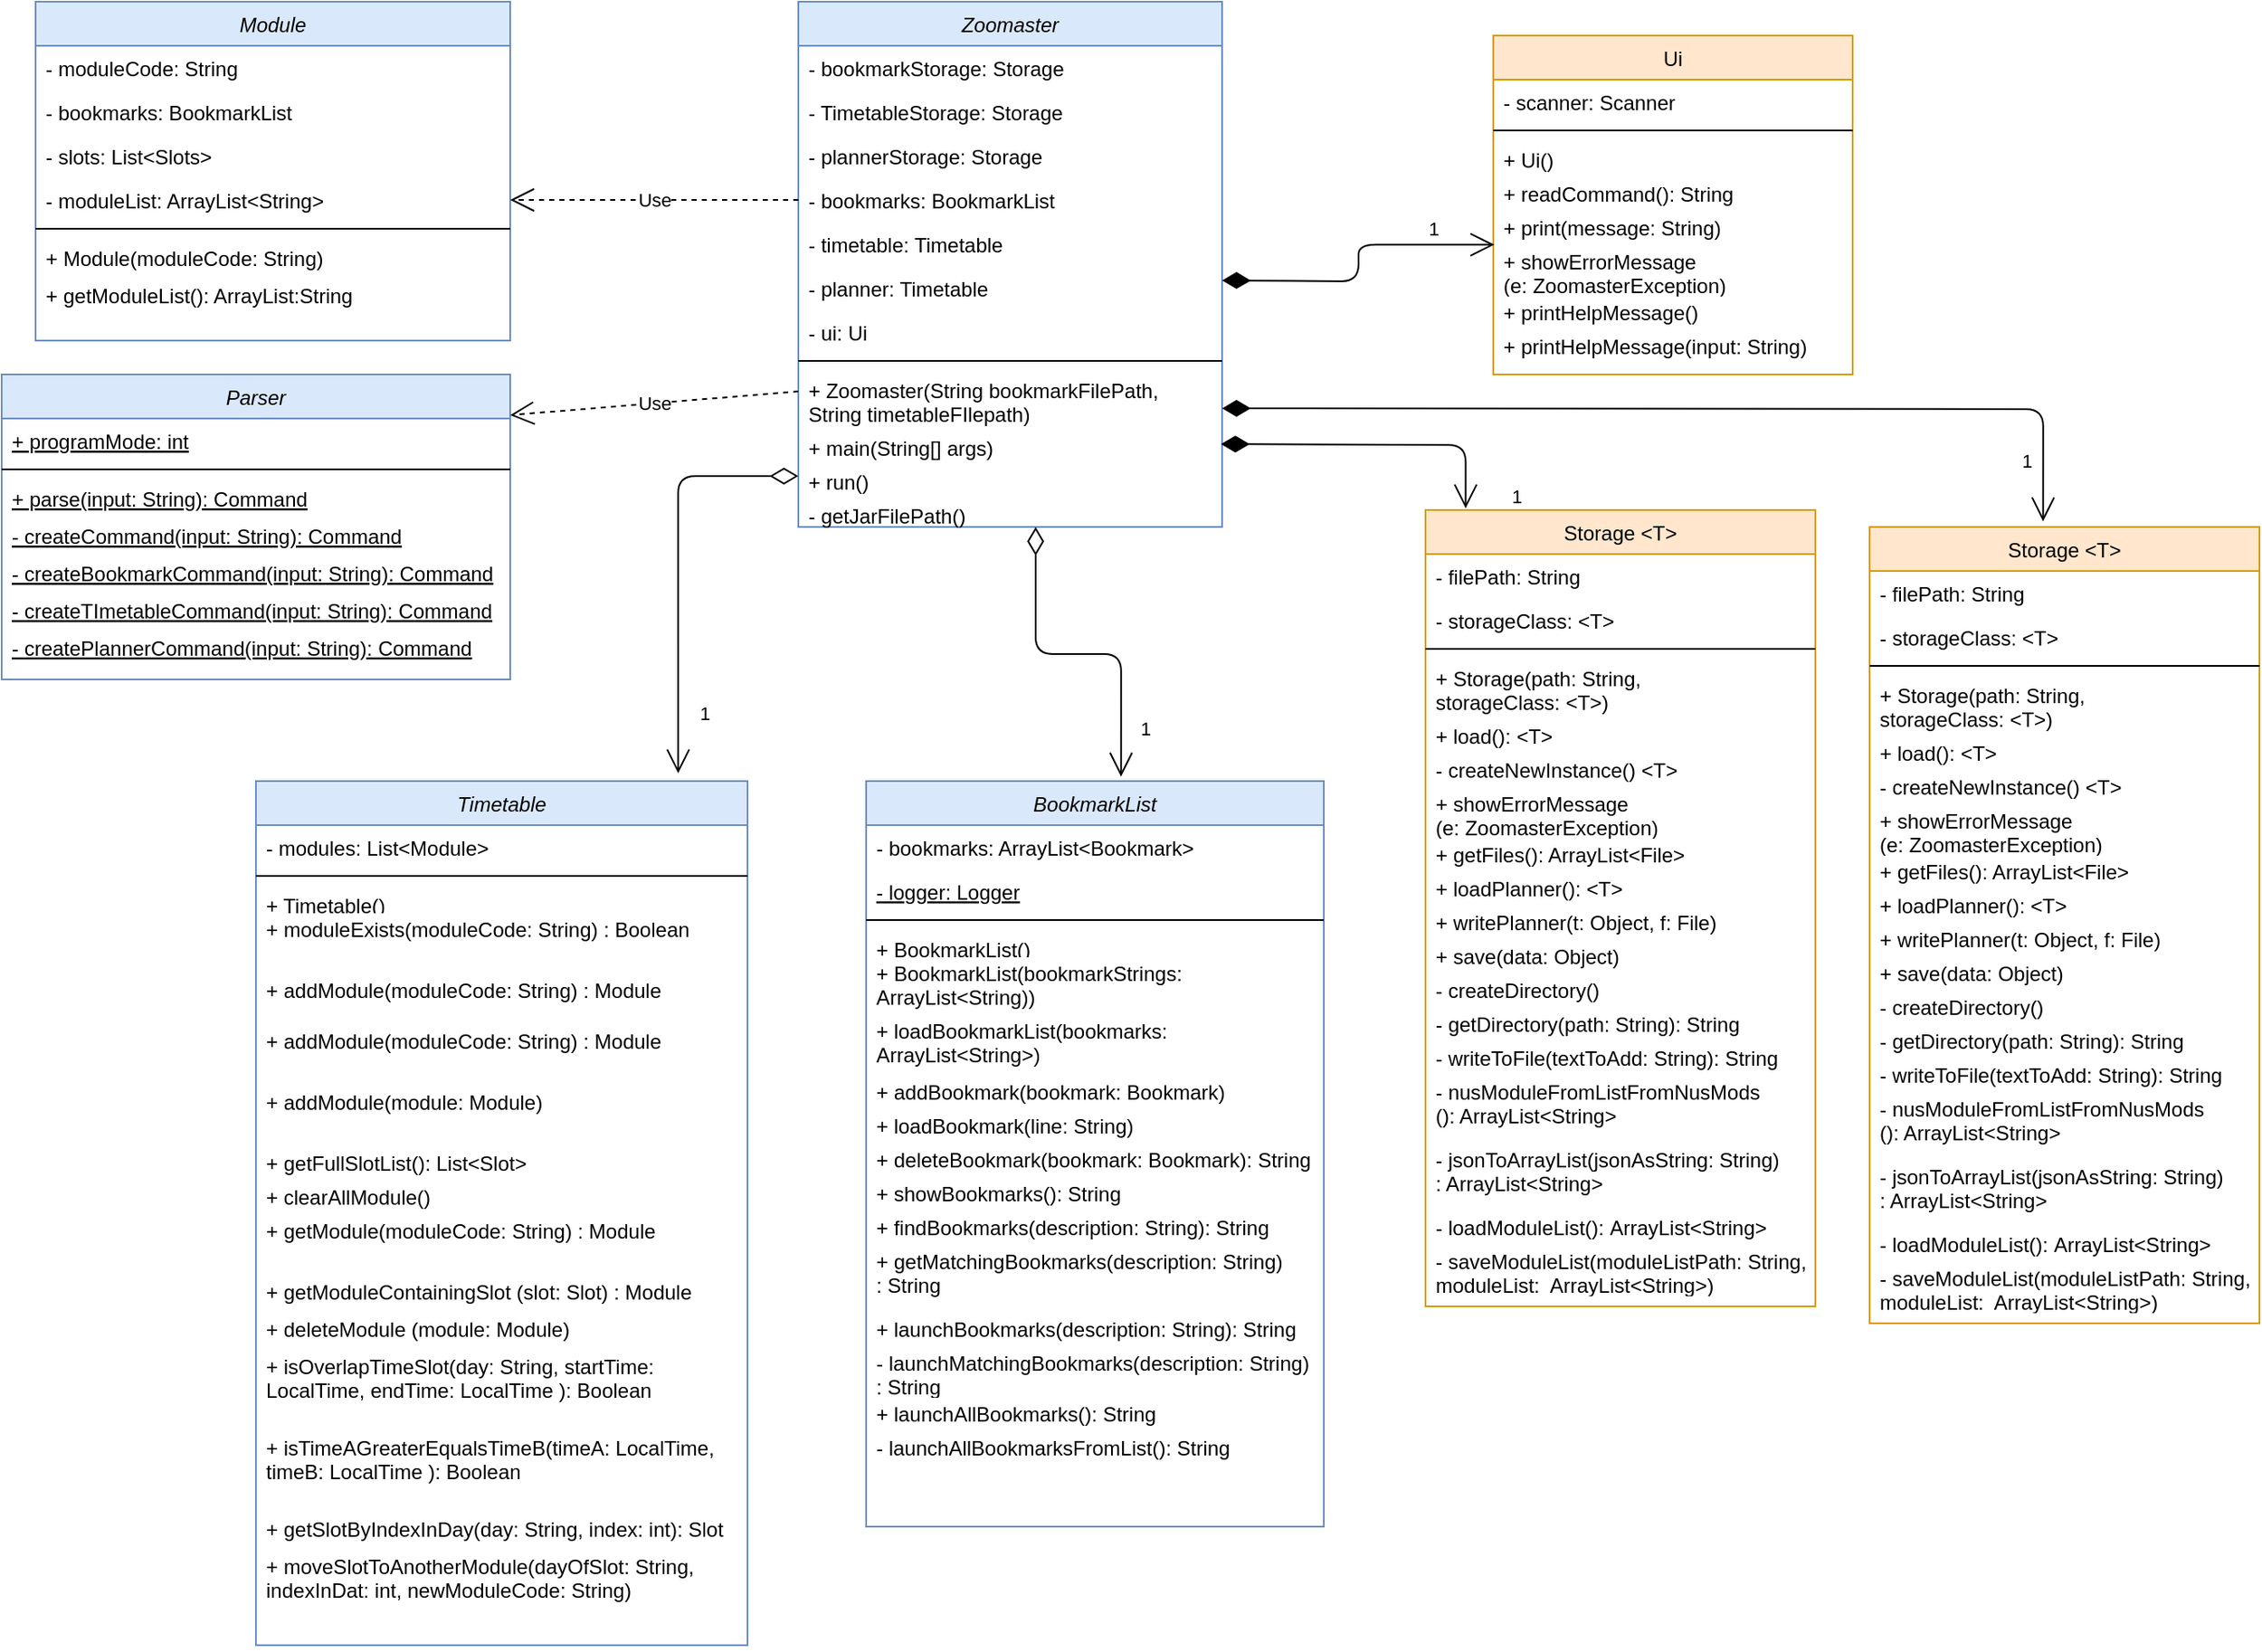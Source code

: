 <mxfile version="13.8.3" type="github">
  <diagram id="C5RBs43oDa-KdzZeNtuy" name="Page-1">
    <mxGraphModel dx="2581" dy="1536" grid="1" gridSize="10" guides="1" tooltips="1" connect="1" arrows="1" fold="1" page="1" pageScale="1" pageWidth="827" pageHeight="1169" math="0" shadow="0">
      <root>
        <mxCell id="WIyWlLk6GJQsqaUBKTNV-0" />
        <mxCell id="WIyWlLk6GJQsqaUBKTNV-1" parent="WIyWlLk6GJQsqaUBKTNV-0" />
        <mxCell id="zkfFHV4jXpPFQw0GAbJ--0" value="Zoomaster" style="swimlane;fontStyle=2;align=center;verticalAlign=top;childLayout=stackLayout;horizontal=1;startSize=26;horizontalStack=0;resizeParent=1;resizeLast=0;collapsible=1;marginBottom=0;rounded=0;shadow=0;strokeWidth=1;fillColor=#dae8fc;strokeColor=#6c8ebf;" parent="WIyWlLk6GJQsqaUBKTNV-1" vertex="1">
          <mxGeometry x="100" y="80" width="250" height="310" as="geometry">
            <mxRectangle x="230" y="140" width="160" height="26" as="alternateBounds" />
          </mxGeometry>
        </mxCell>
        <mxCell id="zkfFHV4jXpPFQw0GAbJ--1" value="- bookmarkStorage: Storage" style="text;align=left;verticalAlign=top;spacingLeft=4;spacingRight=4;overflow=hidden;rotatable=0;points=[[0,0.5],[1,0.5]];portConstraint=eastwest;" parent="zkfFHV4jXpPFQw0GAbJ--0" vertex="1">
          <mxGeometry y="26" width="250" height="26" as="geometry" />
        </mxCell>
        <mxCell id="zkfFHV4jXpPFQw0GAbJ--2" value="- TimetableStorage: Storage" style="text;align=left;verticalAlign=top;spacingLeft=4;spacingRight=4;overflow=hidden;rotatable=0;points=[[0,0.5],[1,0.5]];portConstraint=eastwest;rounded=0;shadow=0;html=0;" parent="zkfFHV4jXpPFQw0GAbJ--0" vertex="1">
          <mxGeometry y="52" width="250" height="26" as="geometry" />
        </mxCell>
        <mxCell id="xP8jKpBeJA_gzd6FkXw8-4" value="- plannerStorage: Storage" style="text;align=left;verticalAlign=top;spacingLeft=4;spacingRight=4;overflow=hidden;rotatable=0;points=[[0,0.5],[1,0.5]];portConstraint=eastwest;rounded=0;shadow=0;html=0;" vertex="1" parent="zkfFHV4jXpPFQw0GAbJ--0">
          <mxGeometry y="78" width="250" height="26" as="geometry" />
        </mxCell>
        <mxCell id="zkfFHV4jXpPFQw0GAbJ--3" value="- bookmarks: BookmarkList" style="text;align=left;verticalAlign=top;spacingLeft=4;spacingRight=4;overflow=hidden;rotatable=0;points=[[0,0.5],[1,0.5]];portConstraint=eastwest;rounded=0;shadow=0;html=0;" parent="zkfFHV4jXpPFQw0GAbJ--0" vertex="1">
          <mxGeometry y="104" width="250" height="26" as="geometry" />
        </mxCell>
        <mxCell id="xP8jKpBeJA_gzd6FkXw8-2" value="- timetable: Timetable" style="text;align=left;verticalAlign=top;spacingLeft=4;spacingRight=4;overflow=hidden;rotatable=0;points=[[0,0.5],[1,0.5]];portConstraint=eastwest;rounded=0;shadow=0;html=0;" vertex="1" parent="zkfFHV4jXpPFQw0GAbJ--0">
          <mxGeometry y="130" width="250" height="26" as="geometry" />
        </mxCell>
        <mxCell id="xP8jKpBeJA_gzd6FkXw8-3" value="- planner: Timetable" style="text;align=left;verticalAlign=top;spacingLeft=4;spacingRight=4;overflow=hidden;rotatable=0;points=[[0,0.5],[1,0.5]];portConstraint=eastwest;rounded=0;shadow=0;html=0;" vertex="1" parent="zkfFHV4jXpPFQw0GAbJ--0">
          <mxGeometry y="156" width="250" height="26" as="geometry" />
        </mxCell>
        <mxCell id="xP8jKpBeJA_gzd6FkXw8-5" value="- ui: Ui" style="text;align=left;verticalAlign=top;spacingLeft=4;spacingRight=4;overflow=hidden;rotatable=0;points=[[0,0.5],[1,0.5]];portConstraint=eastwest;rounded=0;shadow=0;html=0;" vertex="1" parent="zkfFHV4jXpPFQw0GAbJ--0">
          <mxGeometry y="182" width="250" height="26" as="geometry" />
        </mxCell>
        <mxCell id="zkfFHV4jXpPFQw0GAbJ--4" value="" style="line;html=1;strokeWidth=1;align=left;verticalAlign=middle;spacingTop=-1;spacingLeft=3;spacingRight=3;rotatable=0;labelPosition=right;points=[];portConstraint=eastwest;" parent="zkfFHV4jXpPFQw0GAbJ--0" vertex="1">
          <mxGeometry y="208" width="250" height="8" as="geometry" />
        </mxCell>
        <mxCell id="zkfFHV4jXpPFQw0GAbJ--5" value="+ Zoomaster(String bookmarkFilePath, &#xa;String timetableFIlepath)" style="text;align=left;verticalAlign=top;spacingLeft=4;spacingRight=4;overflow=hidden;rotatable=0;points=[[0,0.5],[1,0.5]];portConstraint=eastwest;" parent="zkfFHV4jXpPFQw0GAbJ--0" vertex="1">
          <mxGeometry y="216" width="250" height="34" as="geometry" />
        </mxCell>
        <mxCell id="xP8jKpBeJA_gzd6FkXw8-8" value="+ main(String[] args)" style="text;align=left;verticalAlign=top;spacingLeft=4;spacingRight=4;overflow=hidden;rotatable=0;points=[[0,0.5],[1,0.5]];portConstraint=eastwest;" vertex="1" parent="zkfFHV4jXpPFQw0GAbJ--0">
          <mxGeometry y="250" width="250" height="20" as="geometry" />
        </mxCell>
        <mxCell id="xP8jKpBeJA_gzd6FkXw8-7" value="+ run()" style="text;align=left;verticalAlign=top;spacingLeft=4;spacingRight=4;overflow=hidden;rotatable=0;points=[[0,0.5],[1,0.5]];portConstraint=eastwest;" vertex="1" parent="zkfFHV4jXpPFQw0GAbJ--0">
          <mxGeometry y="270" width="250" height="20" as="geometry" />
        </mxCell>
        <mxCell id="xP8jKpBeJA_gzd6FkXw8-9" value="- getJarFilePath()" style="text;align=left;verticalAlign=top;spacingLeft=4;spacingRight=4;overflow=hidden;rotatable=0;points=[[0,0.5],[1,0.5]];portConstraint=eastwest;" vertex="1" parent="zkfFHV4jXpPFQw0GAbJ--0">
          <mxGeometry y="290" width="250" height="20" as="geometry" />
        </mxCell>
        <mxCell id="zkfFHV4jXpPFQw0GAbJ--17" value="Ui" style="swimlane;fontStyle=0;align=center;verticalAlign=top;childLayout=stackLayout;horizontal=1;startSize=26;horizontalStack=0;resizeParent=1;resizeLast=0;collapsible=1;marginBottom=0;rounded=0;shadow=0;strokeWidth=1;fillColor=#ffe6cc;strokeColor=#d79b00;" parent="WIyWlLk6GJQsqaUBKTNV-1" vertex="1">
          <mxGeometry x="510" y="100" width="212" height="200" as="geometry">
            <mxRectangle x="550" y="140" width="160" height="26" as="alternateBounds" />
          </mxGeometry>
        </mxCell>
        <mxCell id="xP8jKpBeJA_gzd6FkXw8-10" value="- scanner: Scanner" style="text;align=left;verticalAlign=top;spacingLeft=4;spacingRight=4;overflow=hidden;rotatable=0;points=[[0,0.5],[1,0.5]];portConstraint=eastwest;rounded=0;shadow=0;html=0;" vertex="1" parent="zkfFHV4jXpPFQw0GAbJ--17">
          <mxGeometry y="26" width="212" height="26" as="geometry" />
        </mxCell>
        <mxCell id="zkfFHV4jXpPFQw0GAbJ--23" value="" style="line;html=1;strokeWidth=1;align=left;verticalAlign=middle;spacingTop=-1;spacingLeft=3;spacingRight=3;rotatable=0;labelPosition=right;points=[];portConstraint=eastwest;" parent="zkfFHV4jXpPFQw0GAbJ--17" vertex="1">
          <mxGeometry y="52" width="212" height="8" as="geometry" />
        </mxCell>
        <mxCell id="xP8jKpBeJA_gzd6FkXw8-11" value="+ Ui()" style="text;align=left;verticalAlign=top;spacingLeft=4;spacingRight=4;overflow=hidden;rotatable=0;points=[[0,0.5],[1,0.5]];portConstraint=eastwest;" vertex="1" parent="zkfFHV4jXpPFQw0GAbJ--17">
          <mxGeometry y="60" width="212" height="20" as="geometry" />
        </mxCell>
        <mxCell id="xP8jKpBeJA_gzd6FkXw8-12" value="+ readCommand(): String" style="text;align=left;verticalAlign=top;spacingLeft=4;spacingRight=4;overflow=hidden;rotatable=0;points=[[0,0.5],[1,0.5]];portConstraint=eastwest;" vertex="1" parent="zkfFHV4jXpPFQw0GAbJ--17">
          <mxGeometry y="80" width="212" height="20" as="geometry" />
        </mxCell>
        <mxCell id="xP8jKpBeJA_gzd6FkXw8-13" value="+ print(message: String)" style="text;align=left;verticalAlign=top;spacingLeft=4;spacingRight=4;overflow=hidden;rotatable=0;points=[[0,0.5],[1,0.5]];portConstraint=eastwest;" vertex="1" parent="zkfFHV4jXpPFQw0GAbJ--17">
          <mxGeometry y="100" width="212" height="20" as="geometry" />
        </mxCell>
        <mxCell id="xP8jKpBeJA_gzd6FkXw8-14" value="+ showErrorMessage&#xa;(e: ZoomasterException)" style="text;align=left;verticalAlign=top;spacingLeft=4;spacingRight=4;overflow=hidden;rotatable=0;points=[[0,0.5],[1,0.5]];portConstraint=eastwest;" vertex="1" parent="zkfFHV4jXpPFQw0GAbJ--17">
          <mxGeometry y="120" width="212" height="30" as="geometry" />
        </mxCell>
        <mxCell id="xP8jKpBeJA_gzd6FkXw8-17" value="+ printHelpMessage()" style="text;align=left;verticalAlign=top;spacingLeft=4;spacingRight=4;overflow=hidden;rotatable=0;points=[[0,0.5],[1,0.5]];portConstraint=eastwest;" vertex="1" parent="zkfFHV4jXpPFQw0GAbJ--17">
          <mxGeometry y="150" width="212" height="20" as="geometry" />
        </mxCell>
        <mxCell id="xP8jKpBeJA_gzd6FkXw8-16" value="+ printHelpMessage(input: String)" style="text;align=left;verticalAlign=top;spacingLeft=4;spacingRight=4;overflow=hidden;rotatable=0;points=[[0,0.5],[1,0.5]];portConstraint=eastwest;" vertex="1" parent="zkfFHV4jXpPFQw0GAbJ--17">
          <mxGeometry y="170" width="212" height="20" as="geometry" />
        </mxCell>
        <mxCell id="xP8jKpBeJA_gzd6FkXw8-18" value="1" style="endArrow=open;html=1;endSize=12;startArrow=diamondThin;startSize=14;startFill=1;edgeStyle=orthogonalEdgeStyle;align=left;verticalAlign=bottom;entryX=0.003;entryY=0.113;entryDx=0;entryDy=0;entryPerimeter=0;" edge="1" parent="WIyWlLk6GJQsqaUBKTNV-1" target="xP8jKpBeJA_gzd6FkXw8-14">
          <mxGeometry x="0.553" relative="1" as="geometry">
            <mxPoint x="350" y="244.5" as="sourcePoint" />
            <mxPoint x="510" y="244.5" as="targetPoint" />
            <mxPoint as="offset" />
          </mxGeometry>
        </mxCell>
        <mxCell id="xP8jKpBeJA_gzd6FkXw8-19" value="Storage &lt;T&gt;" style="swimlane;fontStyle=0;align=center;verticalAlign=top;childLayout=stackLayout;horizontal=1;startSize=26;horizontalStack=0;resizeParent=1;resizeLast=0;collapsible=1;marginBottom=0;rounded=0;shadow=0;strokeWidth=1;fillColor=#ffe6cc;strokeColor=#d79b00;" vertex="1" parent="WIyWlLk6GJQsqaUBKTNV-1">
          <mxGeometry x="470" y="380" width="230" height="470" as="geometry">
            <mxRectangle x="550" y="140" width="160" height="26" as="alternateBounds" />
          </mxGeometry>
        </mxCell>
        <mxCell id="xP8jKpBeJA_gzd6FkXw8-20" value="- filePath: String&#xa;" style="text;align=left;verticalAlign=top;spacingLeft=4;spacingRight=4;overflow=hidden;rotatable=0;points=[[0,0.5],[1,0.5]];portConstraint=eastwest;rounded=0;shadow=0;html=0;" vertex="1" parent="xP8jKpBeJA_gzd6FkXw8-19">
          <mxGeometry y="26" width="230" height="26" as="geometry" />
        </mxCell>
        <mxCell id="xP8jKpBeJA_gzd6FkXw8-29" value="- storageClass: &lt;T&gt;&#xa;" style="text;align=left;verticalAlign=top;spacingLeft=4;spacingRight=4;overflow=hidden;rotatable=0;points=[[0,0.5],[1,0.5]];portConstraint=eastwest;rounded=0;shadow=0;html=0;" vertex="1" parent="xP8jKpBeJA_gzd6FkXw8-19">
          <mxGeometry y="52" width="230" height="26" as="geometry" />
        </mxCell>
        <mxCell id="xP8jKpBeJA_gzd6FkXw8-21" value="" style="line;html=1;strokeWidth=1;align=left;verticalAlign=middle;spacingTop=-1;spacingLeft=3;spacingRight=3;rotatable=0;labelPosition=right;points=[];portConstraint=eastwest;" vertex="1" parent="xP8jKpBeJA_gzd6FkXw8-19">
          <mxGeometry y="78" width="230" height="8" as="geometry" />
        </mxCell>
        <mxCell id="xP8jKpBeJA_gzd6FkXw8-22" value="+ Storage(path: String, &#xa;storageClass: &lt;T&gt;)" style="text;align=left;verticalAlign=top;spacingLeft=4;spacingRight=4;overflow=hidden;rotatable=0;points=[[0,0.5],[1,0.5]];portConstraint=eastwest;" vertex="1" parent="xP8jKpBeJA_gzd6FkXw8-19">
          <mxGeometry y="86" width="230" height="34" as="geometry" />
        </mxCell>
        <mxCell id="xP8jKpBeJA_gzd6FkXw8-23" value="+ load(): &lt;T&gt;" style="text;align=left;verticalAlign=top;spacingLeft=4;spacingRight=4;overflow=hidden;rotatable=0;points=[[0,0.5],[1,0.5]];portConstraint=eastwest;" vertex="1" parent="xP8jKpBeJA_gzd6FkXw8-19">
          <mxGeometry y="120" width="230" height="20" as="geometry" />
        </mxCell>
        <mxCell id="xP8jKpBeJA_gzd6FkXw8-24" value="- createNewInstance() &lt;T&gt;" style="text;align=left;verticalAlign=top;spacingLeft=4;spacingRight=4;overflow=hidden;rotatable=0;points=[[0,0.5],[1,0.5]];portConstraint=eastwest;" vertex="1" parent="xP8jKpBeJA_gzd6FkXw8-19">
          <mxGeometry y="140" width="230" height="20" as="geometry" />
        </mxCell>
        <mxCell id="xP8jKpBeJA_gzd6FkXw8-25" value="+ showErrorMessage&#xa;(e: ZoomasterException)" style="text;align=left;verticalAlign=top;spacingLeft=4;spacingRight=4;overflow=hidden;rotatable=0;points=[[0,0.5],[1,0.5]];portConstraint=eastwest;" vertex="1" parent="xP8jKpBeJA_gzd6FkXw8-19">
          <mxGeometry y="160" width="230" height="30" as="geometry" />
        </mxCell>
        <mxCell id="xP8jKpBeJA_gzd6FkXw8-26" value="+ getFiles(): ArrayList&lt;File&gt;" style="text;align=left;verticalAlign=top;spacingLeft=4;spacingRight=4;overflow=hidden;rotatable=0;points=[[0,0.5],[1,0.5]];portConstraint=eastwest;" vertex="1" parent="xP8jKpBeJA_gzd6FkXw8-19">
          <mxGeometry y="190" width="230" height="20" as="geometry" />
        </mxCell>
        <mxCell id="xP8jKpBeJA_gzd6FkXw8-32" value="+ loadPlanner(): &lt;T&gt;" style="text;align=left;verticalAlign=top;spacingLeft=4;spacingRight=4;overflow=hidden;rotatable=0;points=[[0,0.5],[1,0.5]];portConstraint=eastwest;" vertex="1" parent="xP8jKpBeJA_gzd6FkXw8-19">
          <mxGeometry y="210" width="230" height="20" as="geometry" />
        </mxCell>
        <mxCell id="xP8jKpBeJA_gzd6FkXw8-33" value="+ writePlanner(t: Object, f: File)" style="text;align=left;verticalAlign=top;spacingLeft=4;spacingRight=4;overflow=hidden;rotatable=0;points=[[0,0.5],[1,0.5]];portConstraint=eastwest;" vertex="1" parent="xP8jKpBeJA_gzd6FkXw8-19">
          <mxGeometry y="230" width="230" height="20" as="geometry" />
        </mxCell>
        <mxCell id="xP8jKpBeJA_gzd6FkXw8-27" value="+ save(data: Object)" style="text;align=left;verticalAlign=top;spacingLeft=4;spacingRight=4;overflow=hidden;rotatable=0;points=[[0,0.5],[1,0.5]];portConstraint=eastwest;" vertex="1" parent="xP8jKpBeJA_gzd6FkXw8-19">
          <mxGeometry y="250" width="230" height="20" as="geometry" />
        </mxCell>
        <mxCell id="xP8jKpBeJA_gzd6FkXw8-34" value="- createDirectory()" style="text;align=left;verticalAlign=top;spacingLeft=4;spacingRight=4;overflow=hidden;rotatable=0;points=[[0,0.5],[1,0.5]];portConstraint=eastwest;" vertex="1" parent="xP8jKpBeJA_gzd6FkXw8-19">
          <mxGeometry y="270" width="230" height="20" as="geometry" />
        </mxCell>
        <mxCell id="xP8jKpBeJA_gzd6FkXw8-35" value="- getDirectory(path: String): String" style="text;align=left;verticalAlign=top;spacingLeft=4;spacingRight=4;overflow=hidden;rotatable=0;points=[[0,0.5],[1,0.5]];portConstraint=eastwest;" vertex="1" parent="xP8jKpBeJA_gzd6FkXw8-19">
          <mxGeometry y="290" width="230" height="20" as="geometry" />
        </mxCell>
        <mxCell id="xP8jKpBeJA_gzd6FkXw8-36" value="- writeToFile(textToAdd: String): String" style="text;align=left;verticalAlign=top;spacingLeft=4;spacingRight=4;overflow=hidden;rotatable=0;points=[[0,0.5],[1,0.5]];portConstraint=eastwest;" vertex="1" parent="xP8jKpBeJA_gzd6FkXw8-19">
          <mxGeometry y="310" width="230" height="20" as="geometry" />
        </mxCell>
        <mxCell id="xP8jKpBeJA_gzd6FkXw8-30" value="- nusModuleFromListFromNusMods&#xa;(): ArrayList&lt;String&gt;" style="text;align=left;verticalAlign=top;spacingLeft=4;spacingRight=4;overflow=hidden;rotatable=0;points=[[0,0.5],[1,0.5]];portConstraint=eastwest;" vertex="1" parent="xP8jKpBeJA_gzd6FkXw8-19">
          <mxGeometry y="330" width="230" height="40" as="geometry" />
        </mxCell>
        <mxCell id="xP8jKpBeJA_gzd6FkXw8-31" value="- jsonToArrayList(jsonAsString: String)&#xa;: ArrayList&lt;String&gt;" style="text;align=left;verticalAlign=top;spacingLeft=4;spacingRight=4;overflow=hidden;rotatable=0;points=[[0,0.5],[1,0.5]];portConstraint=eastwest;" vertex="1" parent="xP8jKpBeJA_gzd6FkXw8-19">
          <mxGeometry y="370" width="230" height="40" as="geometry" />
        </mxCell>
        <mxCell id="xP8jKpBeJA_gzd6FkXw8-37" value="- loadModuleList(): ArrayList&lt;String&gt;" style="text;align=left;verticalAlign=top;spacingLeft=4;spacingRight=4;overflow=hidden;rotatable=0;points=[[0,0.5],[1,0.5]];portConstraint=eastwest;" vertex="1" parent="xP8jKpBeJA_gzd6FkXw8-19">
          <mxGeometry y="410" width="230" height="20" as="geometry" />
        </mxCell>
        <mxCell id="xP8jKpBeJA_gzd6FkXw8-38" value="- saveModuleList(moduleListPath: String, &#xa;moduleList:  ArrayList&lt;String&gt;)" style="text;align=left;verticalAlign=top;spacingLeft=4;spacingRight=4;overflow=hidden;rotatable=0;points=[[0,0.5],[1,0.5]];portConstraint=eastwest;" vertex="1" parent="xP8jKpBeJA_gzd6FkXw8-19">
          <mxGeometry y="430" width="230" height="30" as="geometry" />
        </mxCell>
        <mxCell id="xP8jKpBeJA_gzd6FkXw8-39" value="BookmarkList" style="swimlane;fontStyle=2;align=center;verticalAlign=top;childLayout=stackLayout;horizontal=1;startSize=26;horizontalStack=0;resizeParent=1;resizeLast=0;collapsible=1;marginBottom=0;rounded=0;shadow=0;strokeWidth=1;fillColor=#dae8fc;strokeColor=#6c8ebf;" vertex="1" parent="WIyWlLk6GJQsqaUBKTNV-1">
          <mxGeometry x="140" y="540" width="270" height="440" as="geometry">
            <mxRectangle x="230" y="140" width="160" height="26" as="alternateBounds" />
          </mxGeometry>
        </mxCell>
        <mxCell id="xP8jKpBeJA_gzd6FkXw8-40" value="- bookmarks: ArrayList&lt;Bookmark&gt;" style="text;align=left;verticalAlign=top;spacingLeft=4;spacingRight=4;overflow=hidden;rotatable=0;points=[[0,0.5],[1,0.5]];portConstraint=eastwest;" vertex="1" parent="xP8jKpBeJA_gzd6FkXw8-39">
          <mxGeometry y="26" width="270" height="26" as="geometry" />
        </mxCell>
        <mxCell id="xP8jKpBeJA_gzd6FkXw8-41" value="- logger: Logger" style="text;align=left;verticalAlign=top;spacingLeft=4;spacingRight=4;overflow=hidden;rotatable=0;points=[[0,0.5],[1,0.5]];portConstraint=eastwest;rounded=0;shadow=0;html=0;fontStyle=4" vertex="1" parent="xP8jKpBeJA_gzd6FkXw8-39">
          <mxGeometry y="52" width="270" height="26" as="geometry" />
        </mxCell>
        <mxCell id="xP8jKpBeJA_gzd6FkXw8-47" value="" style="line;html=1;strokeWidth=1;align=left;verticalAlign=middle;spacingTop=-1;spacingLeft=3;spacingRight=3;rotatable=0;labelPosition=right;points=[];portConstraint=eastwest;" vertex="1" parent="xP8jKpBeJA_gzd6FkXw8-39">
          <mxGeometry y="78" width="270" height="8" as="geometry" />
        </mxCell>
        <mxCell id="xP8jKpBeJA_gzd6FkXw8-48" value="+ BookmarkList()" style="text;align=left;verticalAlign=top;spacingLeft=4;spacingRight=4;overflow=hidden;rotatable=0;points=[[0,0.5],[1,0.5]];portConstraint=eastwest;" vertex="1" parent="xP8jKpBeJA_gzd6FkXw8-39">
          <mxGeometry y="86" width="270" height="14" as="geometry" />
        </mxCell>
        <mxCell id="xP8jKpBeJA_gzd6FkXw8-52" value="+ BookmarkList(bookmarkStrings: &#xa;ArrayList&lt;String))" style="text;align=left;verticalAlign=top;spacingLeft=4;spacingRight=4;overflow=hidden;rotatable=0;points=[[0,0.5],[1,0.5]];portConstraint=eastwest;" vertex="1" parent="xP8jKpBeJA_gzd6FkXw8-39">
          <mxGeometry y="100" width="270" height="34" as="geometry" />
        </mxCell>
        <mxCell id="xP8jKpBeJA_gzd6FkXw8-49" value="+ loadBookmarkList(bookmarks: &#xa;ArrayList&lt;String&gt;)" style="text;align=left;verticalAlign=top;spacingLeft=4;spacingRight=4;overflow=hidden;rotatable=0;points=[[0,0.5],[1,0.5]];portConstraint=eastwest;" vertex="1" parent="xP8jKpBeJA_gzd6FkXw8-39">
          <mxGeometry y="134" width="270" height="36" as="geometry" />
        </mxCell>
        <mxCell id="xP8jKpBeJA_gzd6FkXw8-53" value="+ addBookmark(bookmark: Bookmark)" style="text;align=left;verticalAlign=top;spacingLeft=4;spacingRight=4;overflow=hidden;rotatable=0;points=[[0,0.5],[1,0.5]];portConstraint=eastwest;" vertex="1" parent="xP8jKpBeJA_gzd6FkXw8-39">
          <mxGeometry y="170" width="270" height="20" as="geometry" />
        </mxCell>
        <mxCell id="xP8jKpBeJA_gzd6FkXw8-54" value="+ loadBookmark(line: String)" style="text;align=left;verticalAlign=top;spacingLeft=4;spacingRight=4;overflow=hidden;rotatable=0;points=[[0,0.5],[1,0.5]];portConstraint=eastwest;" vertex="1" parent="xP8jKpBeJA_gzd6FkXw8-39">
          <mxGeometry y="190" width="270" height="20" as="geometry" />
        </mxCell>
        <mxCell id="xP8jKpBeJA_gzd6FkXw8-55" value="+ deleteBookmark(bookmark: Bookmark): String" style="text;align=left;verticalAlign=top;spacingLeft=4;spacingRight=4;overflow=hidden;rotatable=0;points=[[0,0.5],[1,0.5]];portConstraint=eastwest;" vertex="1" parent="xP8jKpBeJA_gzd6FkXw8-39">
          <mxGeometry y="210" width="270" height="20" as="geometry" />
        </mxCell>
        <mxCell id="xP8jKpBeJA_gzd6FkXw8-56" value="+ showBookmarks(): String" style="text;align=left;verticalAlign=top;spacingLeft=4;spacingRight=4;overflow=hidden;rotatable=0;points=[[0,0.5],[1,0.5]];portConstraint=eastwest;" vertex="1" parent="xP8jKpBeJA_gzd6FkXw8-39">
          <mxGeometry y="230" width="270" height="20" as="geometry" />
        </mxCell>
        <mxCell id="xP8jKpBeJA_gzd6FkXw8-57" value="+ findBookmarks(description: String): String" style="text;align=left;verticalAlign=top;spacingLeft=4;spacingRight=4;overflow=hidden;rotatable=0;points=[[0,0.5],[1,0.5]];portConstraint=eastwest;" vertex="1" parent="xP8jKpBeJA_gzd6FkXw8-39">
          <mxGeometry y="250" width="270" height="20" as="geometry" />
        </mxCell>
        <mxCell id="xP8jKpBeJA_gzd6FkXw8-58" value="+ getMatchingBookmarks(description: String)&#xa;: String" style="text;align=left;verticalAlign=top;spacingLeft=4;spacingRight=4;overflow=hidden;rotatable=0;points=[[0,0.5],[1,0.5]];portConstraint=eastwest;" vertex="1" parent="xP8jKpBeJA_gzd6FkXw8-39">
          <mxGeometry y="270" width="270" height="40" as="geometry" />
        </mxCell>
        <mxCell id="xP8jKpBeJA_gzd6FkXw8-60" value="+ launchBookmarks(description: String): String" style="text;align=left;verticalAlign=top;spacingLeft=4;spacingRight=4;overflow=hidden;rotatable=0;points=[[0,0.5],[1,0.5]];portConstraint=eastwest;" vertex="1" parent="xP8jKpBeJA_gzd6FkXw8-39">
          <mxGeometry y="310" width="270" height="20" as="geometry" />
        </mxCell>
        <mxCell id="xP8jKpBeJA_gzd6FkXw8-61" value="- launchMatchingBookmarks(description: String)&#xa;: String" style="text;align=left;verticalAlign=top;spacingLeft=4;spacingRight=4;overflow=hidden;rotatable=0;points=[[0,0.5],[1,0.5]];portConstraint=eastwest;" vertex="1" parent="xP8jKpBeJA_gzd6FkXw8-39">
          <mxGeometry y="330" width="270" height="30" as="geometry" />
        </mxCell>
        <mxCell id="xP8jKpBeJA_gzd6FkXw8-62" value="+ launchAllBookmarks(): String" style="text;align=left;verticalAlign=top;spacingLeft=4;spacingRight=4;overflow=hidden;rotatable=0;points=[[0,0.5],[1,0.5]];portConstraint=eastwest;" vertex="1" parent="xP8jKpBeJA_gzd6FkXw8-39">
          <mxGeometry y="360" width="270" height="20" as="geometry" />
        </mxCell>
        <mxCell id="xP8jKpBeJA_gzd6FkXw8-63" value="- launchAllBookmarksFromList(): String" style="text;align=left;verticalAlign=top;spacingLeft=4;spacingRight=4;overflow=hidden;rotatable=0;points=[[0,0.5],[1,0.5]];portConstraint=eastwest;" vertex="1" parent="xP8jKpBeJA_gzd6FkXw8-39">
          <mxGeometry y="380" width="270" height="20" as="geometry" />
        </mxCell>
        <mxCell id="xP8jKpBeJA_gzd6FkXw8-64" value="Timetable" style="swimlane;fontStyle=2;align=center;verticalAlign=top;childLayout=stackLayout;horizontal=1;startSize=26;horizontalStack=0;resizeParent=1;resizeLast=0;collapsible=1;marginBottom=0;rounded=0;shadow=0;strokeWidth=1;fillColor=#dae8fc;strokeColor=#6c8ebf;" vertex="1" parent="WIyWlLk6GJQsqaUBKTNV-1">
          <mxGeometry x="-220" y="540" width="290" height="510" as="geometry">
            <mxRectangle x="230" y="140" width="160" height="26" as="alternateBounds" />
          </mxGeometry>
        </mxCell>
        <mxCell id="xP8jKpBeJA_gzd6FkXw8-65" value="- modules: List&lt;Module&gt;" style="text;align=left;verticalAlign=top;spacingLeft=4;spacingRight=4;overflow=hidden;rotatable=0;points=[[0,0.5],[1,0.5]];portConstraint=eastwest;" vertex="1" parent="xP8jKpBeJA_gzd6FkXw8-64">
          <mxGeometry y="26" width="290" height="26" as="geometry" />
        </mxCell>
        <mxCell id="xP8jKpBeJA_gzd6FkXw8-67" value="" style="line;html=1;strokeWidth=1;align=left;verticalAlign=middle;spacingTop=-1;spacingLeft=3;spacingRight=3;rotatable=0;labelPosition=right;points=[];portConstraint=eastwest;" vertex="1" parent="xP8jKpBeJA_gzd6FkXw8-64">
          <mxGeometry y="52" width="290" height="8" as="geometry" />
        </mxCell>
        <mxCell id="xP8jKpBeJA_gzd6FkXw8-68" value="+ Timetable()" style="text;align=left;verticalAlign=top;spacingLeft=4;spacingRight=4;overflow=hidden;rotatable=0;points=[[0,0.5],[1,0.5]];portConstraint=eastwest;" vertex="1" parent="xP8jKpBeJA_gzd6FkXw8-64">
          <mxGeometry y="60" width="290" height="14" as="geometry" />
        </mxCell>
        <mxCell id="xP8jKpBeJA_gzd6FkXw8-69" value="+ moduleExists(moduleCode: String) : Boolean" style="text;align=left;verticalAlign=top;spacingLeft=4;spacingRight=4;overflow=hidden;rotatable=0;points=[[0,0.5],[1,0.5]];portConstraint=eastwest;" vertex="1" parent="xP8jKpBeJA_gzd6FkXw8-64">
          <mxGeometry y="74" width="290" height="36" as="geometry" />
        </mxCell>
        <mxCell id="xP8jKpBeJA_gzd6FkXw8-70" value="+ addModule(moduleCode: String) : Module" style="text;align=left;verticalAlign=top;spacingLeft=4;spacingRight=4;overflow=hidden;rotatable=0;points=[[0,0.5],[1,0.5]];portConstraint=eastwest;" vertex="1" parent="xP8jKpBeJA_gzd6FkXw8-64">
          <mxGeometry y="110" width="290" height="30" as="geometry" />
        </mxCell>
        <mxCell id="xP8jKpBeJA_gzd6FkXw8-81" value="+ addModule(moduleCode: String) : Module" style="text;align=left;verticalAlign=top;spacingLeft=4;spacingRight=4;overflow=hidden;rotatable=0;points=[[0,0.5],[1,0.5]];portConstraint=eastwest;" vertex="1" parent="xP8jKpBeJA_gzd6FkXw8-64">
          <mxGeometry y="140" width="290" height="36" as="geometry" />
        </mxCell>
        <mxCell id="xP8jKpBeJA_gzd6FkXw8-82" value="+ addModule(module: Module)" style="text;align=left;verticalAlign=top;spacingLeft=4;spacingRight=4;overflow=hidden;rotatable=0;points=[[0,0.5],[1,0.5]];portConstraint=eastwest;" vertex="1" parent="xP8jKpBeJA_gzd6FkXw8-64">
          <mxGeometry y="176" width="290" height="36" as="geometry" />
        </mxCell>
        <mxCell id="xP8jKpBeJA_gzd6FkXw8-71" value="+ getFullSlotList(): List&lt;Slot&gt;" style="text;align=left;verticalAlign=top;spacingLeft=4;spacingRight=4;overflow=hidden;rotatable=0;points=[[0,0.5],[1,0.5]];portConstraint=eastwest;" vertex="1" parent="xP8jKpBeJA_gzd6FkXw8-64">
          <mxGeometry y="212" width="290" height="20" as="geometry" />
        </mxCell>
        <mxCell id="xP8jKpBeJA_gzd6FkXw8-83" value="+ clearAllModule()" style="text;align=left;verticalAlign=top;spacingLeft=4;spacingRight=4;overflow=hidden;rotatable=0;points=[[0,0.5],[1,0.5]];portConstraint=eastwest;" vertex="1" parent="xP8jKpBeJA_gzd6FkXw8-64">
          <mxGeometry y="232" width="290" height="20" as="geometry" />
        </mxCell>
        <mxCell id="xP8jKpBeJA_gzd6FkXw8-84" value="+ getModule(moduleCode: String) : Module" style="text;align=left;verticalAlign=top;spacingLeft=4;spacingRight=4;overflow=hidden;rotatable=0;points=[[0,0.5],[1,0.5]];portConstraint=eastwest;" vertex="1" parent="xP8jKpBeJA_gzd6FkXw8-64">
          <mxGeometry y="252" width="290" height="36" as="geometry" />
        </mxCell>
        <mxCell id="xP8jKpBeJA_gzd6FkXw8-85" value="+ getModuleContainingSlot (slot: Slot) : Module" style="text;align=left;verticalAlign=top;spacingLeft=4;spacingRight=4;overflow=hidden;rotatable=0;points=[[0,0.5],[1,0.5]];portConstraint=eastwest;" vertex="1" parent="xP8jKpBeJA_gzd6FkXw8-64">
          <mxGeometry y="288" width="290" height="22" as="geometry" />
        </mxCell>
        <mxCell id="xP8jKpBeJA_gzd6FkXw8-86" value="+ deleteModule (module: Module)" style="text;align=left;verticalAlign=top;spacingLeft=4;spacingRight=4;overflow=hidden;rotatable=0;points=[[0,0.5],[1,0.5]];portConstraint=eastwest;" vertex="1" parent="xP8jKpBeJA_gzd6FkXw8-64">
          <mxGeometry y="310" width="290" height="22" as="geometry" />
        </mxCell>
        <mxCell id="xP8jKpBeJA_gzd6FkXw8-73" value="+ isOverlapTimeSlot(day: String, startTime:&#xa;LocalTime, endTime: LocalTime ): Boolean" style="text;align=left;verticalAlign=top;spacingLeft=4;spacingRight=4;overflow=hidden;rotatable=0;points=[[0,0.5],[1,0.5]];portConstraint=eastwest;" vertex="1" parent="xP8jKpBeJA_gzd6FkXw8-64">
          <mxGeometry y="332" width="290" height="48" as="geometry" />
        </mxCell>
        <mxCell id="xP8jKpBeJA_gzd6FkXw8-87" value="+ isTimeAGreaterEqualsTimeB(timeA: LocalTime, &#xa;timeB: LocalTime ): Boolean" style="text;align=left;verticalAlign=top;spacingLeft=4;spacingRight=4;overflow=hidden;rotatable=0;points=[[0,0.5],[1,0.5]];portConstraint=eastwest;" vertex="1" parent="xP8jKpBeJA_gzd6FkXw8-64">
          <mxGeometry y="380" width="290" height="48" as="geometry" />
        </mxCell>
        <mxCell id="xP8jKpBeJA_gzd6FkXw8-74" value="+ getSlotByIndexInDay(day: String, index: int): Slot" style="text;align=left;verticalAlign=top;spacingLeft=4;spacingRight=4;overflow=hidden;rotatable=0;points=[[0,0.5],[1,0.5]];portConstraint=eastwest;" vertex="1" parent="xP8jKpBeJA_gzd6FkXw8-64">
          <mxGeometry y="428" width="290" height="22" as="geometry" />
        </mxCell>
        <mxCell id="xP8jKpBeJA_gzd6FkXw8-88" value="+ moveSlotToAnotherModule(dayOfSlot: String, &#xa;indexInDat: int, newModuleCode: String)" style="text;align=left;verticalAlign=top;spacingLeft=4;spacingRight=4;overflow=hidden;rotatable=0;points=[[0,0.5],[1,0.5]];portConstraint=eastwest;" vertex="1" parent="xP8jKpBeJA_gzd6FkXw8-64">
          <mxGeometry y="450" width="290" height="60" as="geometry" />
        </mxCell>
        <mxCell id="xP8jKpBeJA_gzd6FkXw8-89" value="Module" style="swimlane;fontStyle=2;align=center;verticalAlign=top;childLayout=stackLayout;horizontal=1;startSize=26;horizontalStack=0;resizeParent=1;resizeLast=0;collapsible=1;marginBottom=0;rounded=0;shadow=0;strokeWidth=1;fillColor=#dae8fc;strokeColor=#6c8ebf;" vertex="1" parent="WIyWlLk6GJQsqaUBKTNV-1">
          <mxGeometry x="-350" y="80" width="280" height="200" as="geometry">
            <mxRectangle x="230" y="140" width="160" height="26" as="alternateBounds" />
          </mxGeometry>
        </mxCell>
        <mxCell id="xP8jKpBeJA_gzd6FkXw8-90" value="- moduleCode: String" style="text;align=left;verticalAlign=top;spacingLeft=4;spacingRight=4;overflow=hidden;rotatable=0;points=[[0,0.5],[1,0.5]];portConstraint=eastwest;" vertex="1" parent="xP8jKpBeJA_gzd6FkXw8-89">
          <mxGeometry y="26" width="280" height="26" as="geometry" />
        </mxCell>
        <mxCell id="xP8jKpBeJA_gzd6FkXw8-106" value="- bookmarks: BookmarkList" style="text;align=left;verticalAlign=top;spacingLeft=4;spacingRight=4;overflow=hidden;rotatable=0;points=[[0,0.5],[1,0.5]];portConstraint=eastwest;" vertex="1" parent="xP8jKpBeJA_gzd6FkXw8-89">
          <mxGeometry y="52" width="280" height="26" as="geometry" />
        </mxCell>
        <mxCell id="xP8jKpBeJA_gzd6FkXw8-108" value="- slots: List&lt;Slots&gt;" style="text;align=left;verticalAlign=top;spacingLeft=4;spacingRight=4;overflow=hidden;rotatable=0;points=[[0,0.5],[1,0.5]];portConstraint=eastwest;" vertex="1" parent="xP8jKpBeJA_gzd6FkXw8-89">
          <mxGeometry y="78" width="280" height="26" as="geometry" />
        </mxCell>
        <mxCell id="xP8jKpBeJA_gzd6FkXw8-107" value="- moduleList: ArrayList&lt;String&gt;" style="text;align=left;verticalAlign=top;spacingLeft=4;spacingRight=4;overflow=hidden;rotatable=0;points=[[0,0.5],[1,0.5]];portConstraint=eastwest;" vertex="1" parent="xP8jKpBeJA_gzd6FkXw8-89">
          <mxGeometry y="104" width="280" height="26" as="geometry" />
        </mxCell>
        <mxCell id="xP8jKpBeJA_gzd6FkXw8-91" value="" style="line;html=1;strokeWidth=1;align=left;verticalAlign=middle;spacingTop=-1;spacingLeft=3;spacingRight=3;rotatable=0;labelPosition=right;points=[];portConstraint=eastwest;" vertex="1" parent="xP8jKpBeJA_gzd6FkXw8-89">
          <mxGeometry y="130" width="280" height="8" as="geometry" />
        </mxCell>
        <mxCell id="xP8jKpBeJA_gzd6FkXw8-92" value="+ Module(moduleCode: String)" style="text;align=left;verticalAlign=top;spacingLeft=4;spacingRight=4;overflow=hidden;rotatable=0;points=[[0,0.5],[1,0.5]];portConstraint=eastwest;" vertex="1" parent="xP8jKpBeJA_gzd6FkXw8-89">
          <mxGeometry y="138" width="280" height="22" as="geometry" />
        </mxCell>
        <mxCell id="xP8jKpBeJA_gzd6FkXw8-109" value="+ getModuleList(): ArrayList:String" style="text;align=left;verticalAlign=top;spacingLeft=4;spacingRight=4;overflow=hidden;rotatable=0;points=[[0,0.5],[1,0.5]];portConstraint=eastwest;" vertex="1" parent="xP8jKpBeJA_gzd6FkXw8-89">
          <mxGeometry y="160" width="280" height="22" as="geometry" />
        </mxCell>
        <mxCell id="xP8jKpBeJA_gzd6FkXw8-110" value="Parser" style="swimlane;fontStyle=2;align=center;verticalAlign=top;childLayout=stackLayout;horizontal=1;startSize=26;horizontalStack=0;resizeParent=1;resizeLast=0;collapsible=1;marginBottom=0;rounded=0;shadow=0;strokeWidth=1;fillColor=#dae8fc;strokeColor=#6c8ebf;" vertex="1" parent="WIyWlLk6GJQsqaUBKTNV-1">
          <mxGeometry x="-370" y="300" width="300" height="180" as="geometry">
            <mxRectangle x="230" y="140" width="160" height="26" as="alternateBounds" />
          </mxGeometry>
        </mxCell>
        <mxCell id="xP8jKpBeJA_gzd6FkXw8-111" value="+ programMode: int" style="text;align=left;verticalAlign=top;spacingLeft=4;spacingRight=4;overflow=hidden;rotatable=0;points=[[0,0.5],[1,0.5]];portConstraint=eastwest;fontStyle=4" vertex="1" parent="xP8jKpBeJA_gzd6FkXw8-110">
          <mxGeometry y="26" width="300" height="26" as="geometry" />
        </mxCell>
        <mxCell id="xP8jKpBeJA_gzd6FkXw8-115" value="" style="line;html=1;strokeWidth=1;align=left;verticalAlign=middle;spacingTop=-1;spacingLeft=3;spacingRight=3;rotatable=0;labelPosition=right;points=[];portConstraint=eastwest;" vertex="1" parent="xP8jKpBeJA_gzd6FkXw8-110">
          <mxGeometry y="52" width="300" height="8" as="geometry" />
        </mxCell>
        <mxCell id="xP8jKpBeJA_gzd6FkXw8-116" value="+ parse(input: String): Command" style="text;align=left;verticalAlign=top;spacingLeft=4;spacingRight=4;overflow=hidden;rotatable=0;points=[[0,0.5],[1,0.5]];portConstraint=eastwest;fontStyle=4" vertex="1" parent="xP8jKpBeJA_gzd6FkXw8-110">
          <mxGeometry y="60" width="300" height="22" as="geometry" />
        </mxCell>
        <mxCell id="xP8jKpBeJA_gzd6FkXw8-118" value="- createCommand(input: String): Command" style="text;align=left;verticalAlign=top;spacingLeft=4;spacingRight=4;overflow=hidden;rotatable=0;points=[[0,0.5],[1,0.5]];portConstraint=eastwest;fontStyle=4" vertex="1" parent="xP8jKpBeJA_gzd6FkXw8-110">
          <mxGeometry y="82" width="300" height="22" as="geometry" />
        </mxCell>
        <mxCell id="xP8jKpBeJA_gzd6FkXw8-119" value="- createBookmarkCommand(input: String): Command" style="text;align=left;verticalAlign=top;spacingLeft=4;spacingRight=4;overflow=hidden;rotatable=0;points=[[0,0.5],[1,0.5]];portConstraint=eastwest;fontStyle=4" vertex="1" parent="xP8jKpBeJA_gzd6FkXw8-110">
          <mxGeometry y="104" width="300" height="22" as="geometry" />
        </mxCell>
        <mxCell id="xP8jKpBeJA_gzd6FkXw8-120" value="- createTImetableCommand(input: String): Command" style="text;align=left;verticalAlign=top;spacingLeft=4;spacingRight=4;overflow=hidden;rotatable=0;points=[[0,0.5],[1,0.5]];portConstraint=eastwest;fontStyle=4" vertex="1" parent="xP8jKpBeJA_gzd6FkXw8-110">
          <mxGeometry y="126" width="300" height="22" as="geometry" />
        </mxCell>
        <mxCell id="xP8jKpBeJA_gzd6FkXw8-121" value="- createPlannerCommand(input: String): Command" style="text;align=left;verticalAlign=top;spacingLeft=4;spacingRight=4;overflow=hidden;rotatable=0;points=[[0,0.5],[1,0.5]];portConstraint=eastwest;fontStyle=4" vertex="1" parent="xP8jKpBeJA_gzd6FkXw8-110">
          <mxGeometry y="148" width="300" height="22" as="geometry" />
        </mxCell>
        <mxCell id="xP8jKpBeJA_gzd6FkXw8-123" value="1" style="endArrow=open;html=1;endSize=12;startArrow=diamondThin;startSize=14;startFill=0;edgeStyle=orthogonalEdgeStyle;align=left;verticalAlign=bottom;entryX=0.557;entryY=-0.006;entryDx=0;entryDy=0;entryPerimeter=0;" edge="1" parent="WIyWlLk6GJQsqaUBKTNV-1" target="xP8jKpBeJA_gzd6FkXw8-39">
          <mxGeometry x="0.805" y="10" relative="1" as="geometry">
            <mxPoint x="240" y="390" as="sourcePoint" />
            <mxPoint x="410" y="400" as="targetPoint" />
            <Array as="points">
              <mxPoint x="240" y="465" />
              <mxPoint x="290" y="465" />
            </Array>
            <mxPoint as="offset" />
          </mxGeometry>
        </mxCell>
        <mxCell id="xP8jKpBeJA_gzd6FkXw8-129" value="1" style="endArrow=open;html=1;endSize=12;startArrow=diamondThin;startSize=14;startFill=0;edgeStyle=orthogonalEdgeStyle;align=left;verticalAlign=bottom;exitX=0;exitY=0.5;exitDx=0;exitDy=0;entryX=0.859;entryY=-0.009;entryDx=0;entryDy=0;entryPerimeter=0;" edge="1" parent="WIyWlLk6GJQsqaUBKTNV-1" source="xP8jKpBeJA_gzd6FkXw8-7" target="xP8jKpBeJA_gzd6FkXw8-64">
          <mxGeometry x="0.785" y="11" relative="1" as="geometry">
            <mxPoint x="-60" y="470" as="sourcePoint" />
            <mxPoint x="100" y="470" as="targetPoint" />
            <mxPoint as="offset" />
          </mxGeometry>
        </mxCell>
        <mxCell id="xP8jKpBeJA_gzd6FkXw8-134" value="1" style="endArrow=open;html=1;endSize=12;startArrow=diamondThin;startSize=14;startFill=1;edgeStyle=orthogonalEdgeStyle;align=left;verticalAlign=bottom;entryX=0.103;entryY=-0.002;entryDx=0;entryDy=0;entryPerimeter=0;" edge="1" parent="WIyWlLk6GJQsqaUBKTNV-1" target="xP8jKpBeJA_gzd6FkXw8-19">
          <mxGeometry x="0.584" y="-20" relative="1" as="geometry">
            <mxPoint x="349.36" y="341.11" as="sourcePoint" />
            <mxPoint x="510" y="320" as="targetPoint" />
            <mxPoint x="26" y="19" as="offset" />
          </mxGeometry>
        </mxCell>
        <mxCell id="xP8jKpBeJA_gzd6FkXw8-135" value="Use" style="endArrow=open;endSize=12;dashed=1;html=1;exitX=0;exitY=0.5;exitDx=0;exitDy=0;" edge="1" parent="WIyWlLk6GJQsqaUBKTNV-1" source="zkfFHV4jXpPFQw0GAbJ--3">
          <mxGeometry width="160" relative="1" as="geometry">
            <mxPoint x="150" y="210" as="sourcePoint" />
            <mxPoint x="-70" y="197" as="targetPoint" />
          </mxGeometry>
        </mxCell>
        <mxCell id="xP8jKpBeJA_gzd6FkXw8-136" value="Use" style="endArrow=open;endSize=12;dashed=1;html=1;exitX=0;exitY=0.5;exitDx=0;exitDy=0;" edge="1" parent="WIyWlLk6GJQsqaUBKTNV-1">
          <mxGeometry width="160" relative="1" as="geometry">
            <mxPoint x="100" y="310" as="sourcePoint" />
            <mxPoint x="-70" y="324" as="targetPoint" />
          </mxGeometry>
        </mxCell>
        <mxCell id="xP8jKpBeJA_gzd6FkXw8-137" value="Storage &lt;T&gt;" style="swimlane;fontStyle=0;align=center;verticalAlign=top;childLayout=stackLayout;horizontal=1;startSize=26;horizontalStack=0;resizeParent=1;resizeLast=0;collapsible=1;marginBottom=0;rounded=0;shadow=0;strokeWidth=1;fillColor=#ffe6cc;strokeColor=#d79b00;" vertex="1" parent="WIyWlLk6GJQsqaUBKTNV-1">
          <mxGeometry x="732" y="390" width="230" height="470" as="geometry">
            <mxRectangle x="550" y="140" width="160" height="26" as="alternateBounds" />
          </mxGeometry>
        </mxCell>
        <mxCell id="xP8jKpBeJA_gzd6FkXw8-138" value="- filePath: String&#xa;" style="text;align=left;verticalAlign=top;spacingLeft=4;spacingRight=4;overflow=hidden;rotatable=0;points=[[0,0.5],[1,0.5]];portConstraint=eastwest;rounded=0;shadow=0;html=0;" vertex="1" parent="xP8jKpBeJA_gzd6FkXw8-137">
          <mxGeometry y="26" width="230" height="26" as="geometry" />
        </mxCell>
        <mxCell id="xP8jKpBeJA_gzd6FkXw8-139" value="- storageClass: &lt;T&gt;&#xa;" style="text;align=left;verticalAlign=top;spacingLeft=4;spacingRight=4;overflow=hidden;rotatable=0;points=[[0,0.5],[1,0.5]];portConstraint=eastwest;rounded=0;shadow=0;html=0;" vertex="1" parent="xP8jKpBeJA_gzd6FkXw8-137">
          <mxGeometry y="52" width="230" height="26" as="geometry" />
        </mxCell>
        <mxCell id="xP8jKpBeJA_gzd6FkXw8-140" value="" style="line;html=1;strokeWidth=1;align=left;verticalAlign=middle;spacingTop=-1;spacingLeft=3;spacingRight=3;rotatable=0;labelPosition=right;points=[];portConstraint=eastwest;" vertex="1" parent="xP8jKpBeJA_gzd6FkXw8-137">
          <mxGeometry y="78" width="230" height="8" as="geometry" />
        </mxCell>
        <mxCell id="xP8jKpBeJA_gzd6FkXw8-141" value="+ Storage(path: String, &#xa;storageClass: &lt;T&gt;)" style="text;align=left;verticalAlign=top;spacingLeft=4;spacingRight=4;overflow=hidden;rotatable=0;points=[[0,0.5],[1,0.5]];portConstraint=eastwest;" vertex="1" parent="xP8jKpBeJA_gzd6FkXw8-137">
          <mxGeometry y="86" width="230" height="34" as="geometry" />
        </mxCell>
        <mxCell id="xP8jKpBeJA_gzd6FkXw8-142" value="+ load(): &lt;T&gt;" style="text;align=left;verticalAlign=top;spacingLeft=4;spacingRight=4;overflow=hidden;rotatable=0;points=[[0,0.5],[1,0.5]];portConstraint=eastwest;" vertex="1" parent="xP8jKpBeJA_gzd6FkXw8-137">
          <mxGeometry y="120" width="230" height="20" as="geometry" />
        </mxCell>
        <mxCell id="xP8jKpBeJA_gzd6FkXw8-143" value="- createNewInstance() &lt;T&gt;" style="text;align=left;verticalAlign=top;spacingLeft=4;spacingRight=4;overflow=hidden;rotatable=0;points=[[0,0.5],[1,0.5]];portConstraint=eastwest;" vertex="1" parent="xP8jKpBeJA_gzd6FkXw8-137">
          <mxGeometry y="140" width="230" height="20" as="geometry" />
        </mxCell>
        <mxCell id="xP8jKpBeJA_gzd6FkXw8-144" value="+ showErrorMessage&#xa;(e: ZoomasterException)" style="text;align=left;verticalAlign=top;spacingLeft=4;spacingRight=4;overflow=hidden;rotatable=0;points=[[0,0.5],[1,0.5]];portConstraint=eastwest;" vertex="1" parent="xP8jKpBeJA_gzd6FkXw8-137">
          <mxGeometry y="160" width="230" height="30" as="geometry" />
        </mxCell>
        <mxCell id="xP8jKpBeJA_gzd6FkXw8-145" value="+ getFiles(): ArrayList&lt;File&gt;" style="text;align=left;verticalAlign=top;spacingLeft=4;spacingRight=4;overflow=hidden;rotatable=0;points=[[0,0.5],[1,0.5]];portConstraint=eastwest;" vertex="1" parent="xP8jKpBeJA_gzd6FkXw8-137">
          <mxGeometry y="190" width="230" height="20" as="geometry" />
        </mxCell>
        <mxCell id="xP8jKpBeJA_gzd6FkXw8-146" value="+ loadPlanner(): &lt;T&gt;" style="text;align=left;verticalAlign=top;spacingLeft=4;spacingRight=4;overflow=hidden;rotatable=0;points=[[0,0.5],[1,0.5]];portConstraint=eastwest;" vertex="1" parent="xP8jKpBeJA_gzd6FkXw8-137">
          <mxGeometry y="210" width="230" height="20" as="geometry" />
        </mxCell>
        <mxCell id="xP8jKpBeJA_gzd6FkXw8-147" value="+ writePlanner(t: Object, f: File)" style="text;align=left;verticalAlign=top;spacingLeft=4;spacingRight=4;overflow=hidden;rotatable=0;points=[[0,0.5],[1,0.5]];portConstraint=eastwest;" vertex="1" parent="xP8jKpBeJA_gzd6FkXw8-137">
          <mxGeometry y="230" width="230" height="20" as="geometry" />
        </mxCell>
        <mxCell id="xP8jKpBeJA_gzd6FkXw8-148" value="+ save(data: Object)" style="text;align=left;verticalAlign=top;spacingLeft=4;spacingRight=4;overflow=hidden;rotatable=0;points=[[0,0.5],[1,0.5]];portConstraint=eastwest;" vertex="1" parent="xP8jKpBeJA_gzd6FkXw8-137">
          <mxGeometry y="250" width="230" height="20" as="geometry" />
        </mxCell>
        <mxCell id="xP8jKpBeJA_gzd6FkXw8-149" value="- createDirectory()" style="text;align=left;verticalAlign=top;spacingLeft=4;spacingRight=4;overflow=hidden;rotatable=0;points=[[0,0.5],[1,0.5]];portConstraint=eastwest;" vertex="1" parent="xP8jKpBeJA_gzd6FkXw8-137">
          <mxGeometry y="270" width="230" height="20" as="geometry" />
        </mxCell>
        <mxCell id="xP8jKpBeJA_gzd6FkXw8-150" value="- getDirectory(path: String): String" style="text;align=left;verticalAlign=top;spacingLeft=4;spacingRight=4;overflow=hidden;rotatable=0;points=[[0,0.5],[1,0.5]];portConstraint=eastwest;" vertex="1" parent="xP8jKpBeJA_gzd6FkXw8-137">
          <mxGeometry y="290" width="230" height="20" as="geometry" />
        </mxCell>
        <mxCell id="xP8jKpBeJA_gzd6FkXw8-151" value="- writeToFile(textToAdd: String): String" style="text;align=left;verticalAlign=top;spacingLeft=4;spacingRight=4;overflow=hidden;rotatable=0;points=[[0,0.5],[1,0.5]];portConstraint=eastwest;" vertex="1" parent="xP8jKpBeJA_gzd6FkXw8-137">
          <mxGeometry y="310" width="230" height="20" as="geometry" />
        </mxCell>
        <mxCell id="xP8jKpBeJA_gzd6FkXw8-152" value="- nusModuleFromListFromNusMods&#xa;(): ArrayList&lt;String&gt;" style="text;align=left;verticalAlign=top;spacingLeft=4;spacingRight=4;overflow=hidden;rotatable=0;points=[[0,0.5],[1,0.5]];portConstraint=eastwest;" vertex="1" parent="xP8jKpBeJA_gzd6FkXw8-137">
          <mxGeometry y="330" width="230" height="40" as="geometry" />
        </mxCell>
        <mxCell id="xP8jKpBeJA_gzd6FkXw8-153" value="- jsonToArrayList(jsonAsString: String)&#xa;: ArrayList&lt;String&gt;" style="text;align=left;verticalAlign=top;spacingLeft=4;spacingRight=4;overflow=hidden;rotatable=0;points=[[0,0.5],[1,0.5]];portConstraint=eastwest;" vertex="1" parent="xP8jKpBeJA_gzd6FkXw8-137">
          <mxGeometry y="370" width="230" height="40" as="geometry" />
        </mxCell>
        <mxCell id="xP8jKpBeJA_gzd6FkXw8-154" value="- loadModuleList(): ArrayList&lt;String&gt;" style="text;align=left;verticalAlign=top;spacingLeft=4;spacingRight=4;overflow=hidden;rotatable=0;points=[[0,0.5],[1,0.5]];portConstraint=eastwest;" vertex="1" parent="xP8jKpBeJA_gzd6FkXw8-137">
          <mxGeometry y="410" width="230" height="20" as="geometry" />
        </mxCell>
        <mxCell id="xP8jKpBeJA_gzd6FkXw8-155" value="- saveModuleList(moduleListPath: String, &#xa;moduleList:  ArrayList&lt;String&gt;)" style="text;align=left;verticalAlign=top;spacingLeft=4;spacingRight=4;overflow=hidden;rotatable=0;points=[[0,0.5],[1,0.5]];portConstraint=eastwest;" vertex="1" parent="xP8jKpBeJA_gzd6FkXw8-137">
          <mxGeometry y="430" width="230" height="30" as="geometry" />
        </mxCell>
        <mxCell id="xP8jKpBeJA_gzd6FkXw8-156" value="1" style="endArrow=open;html=1;endSize=12;startArrow=diamondThin;startSize=14;startFill=1;edgeStyle=orthogonalEdgeStyle;align=left;verticalAlign=bottom;entryX=0.445;entryY=-0.007;entryDx=0;entryDy=0;entryPerimeter=0;" edge="1" parent="WIyWlLk6GJQsqaUBKTNV-1" target="xP8jKpBeJA_gzd6FkXw8-137">
          <mxGeometry x="0.903" y="-14" relative="1" as="geometry">
            <mxPoint x="350.0" y="320.0" as="sourcePoint" />
            <mxPoint x="494.33" y="357.95" as="targetPoint" />
            <mxPoint as="offset" />
          </mxGeometry>
        </mxCell>
      </root>
    </mxGraphModel>
  </diagram>
</mxfile>
